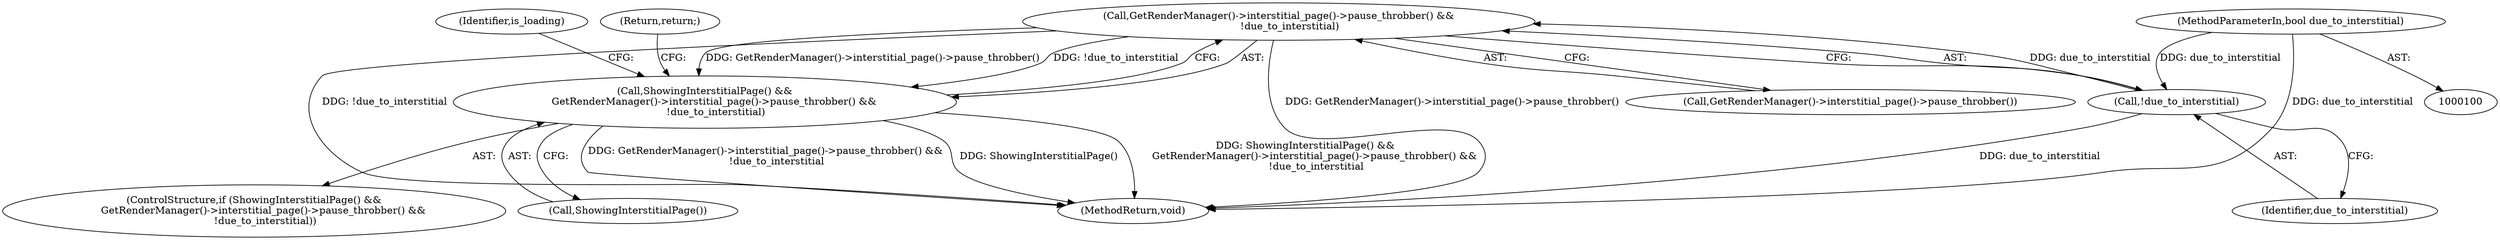 digraph "1_Chrome_adca986a53b31b6da4cb22f8e755f6856daea89a_12@del" {
"1000108" [label="(Call,GetRenderManager()->interstitial_page()->pause_throbber() &&\n       !due_to_interstitial)"];
"1000110" [label="(Call,!due_to_interstitial)"];
"1000102" [label="(MethodParameterIn,bool due_to_interstitial)"];
"1000106" [label="(Call,ShowingInterstitialPage() &&\n      GetRenderManager()->interstitial_page()->pause_throbber() &&\n       !due_to_interstitial)"];
"1000208" [label="(MethodReturn,void)"];
"1000111" [label="(Identifier,due_to_interstitial)"];
"1000107" [label="(Call,ShowingInterstitialPage())"];
"1000106" [label="(Call,ShowingInterstitialPage() &&\n      GetRenderManager()->interstitial_page()->pause_throbber() &&\n       !due_to_interstitial)"];
"1000110" [label="(Call,!due_to_interstitial)"];
"1000102" [label="(MethodParameterIn,bool due_to_interstitial)"];
"1000109" [label="(Call,GetRenderManager()->interstitial_page()->pause_throbber())"];
"1000116" [label="(Identifier,is_loading)"];
"1000113" [label="(Return,return;)"];
"1000105" [label="(ControlStructure,if (ShowingInterstitialPage() &&\n      GetRenderManager()->interstitial_page()->pause_throbber() &&\n       !due_to_interstitial))"];
"1000108" [label="(Call,GetRenderManager()->interstitial_page()->pause_throbber() &&\n       !due_to_interstitial)"];
"1000108" -> "1000106"  [label="AST: "];
"1000108" -> "1000109"  [label="CFG: "];
"1000108" -> "1000110"  [label="CFG: "];
"1000109" -> "1000108"  [label="AST: "];
"1000110" -> "1000108"  [label="AST: "];
"1000106" -> "1000108"  [label="CFG: "];
"1000108" -> "1000208"  [label="DDG: !due_to_interstitial"];
"1000108" -> "1000208"  [label="DDG: GetRenderManager()->interstitial_page()->pause_throbber()"];
"1000108" -> "1000106"  [label="DDG: GetRenderManager()->interstitial_page()->pause_throbber()"];
"1000108" -> "1000106"  [label="DDG: !due_to_interstitial"];
"1000110" -> "1000108"  [label="DDG: due_to_interstitial"];
"1000110" -> "1000111"  [label="CFG: "];
"1000111" -> "1000110"  [label="AST: "];
"1000110" -> "1000208"  [label="DDG: due_to_interstitial"];
"1000102" -> "1000110"  [label="DDG: due_to_interstitial"];
"1000102" -> "1000100"  [label="AST: "];
"1000102" -> "1000208"  [label="DDG: due_to_interstitial"];
"1000106" -> "1000105"  [label="AST: "];
"1000106" -> "1000107"  [label="CFG: "];
"1000107" -> "1000106"  [label="AST: "];
"1000113" -> "1000106"  [label="CFG: "];
"1000116" -> "1000106"  [label="CFG: "];
"1000106" -> "1000208"  [label="DDG: GetRenderManager()->interstitial_page()->pause_throbber() &&\n       !due_to_interstitial"];
"1000106" -> "1000208"  [label="DDG: ShowingInterstitialPage()"];
"1000106" -> "1000208"  [label="DDG: ShowingInterstitialPage() &&\n      GetRenderManager()->interstitial_page()->pause_throbber() &&\n       !due_to_interstitial"];
}
